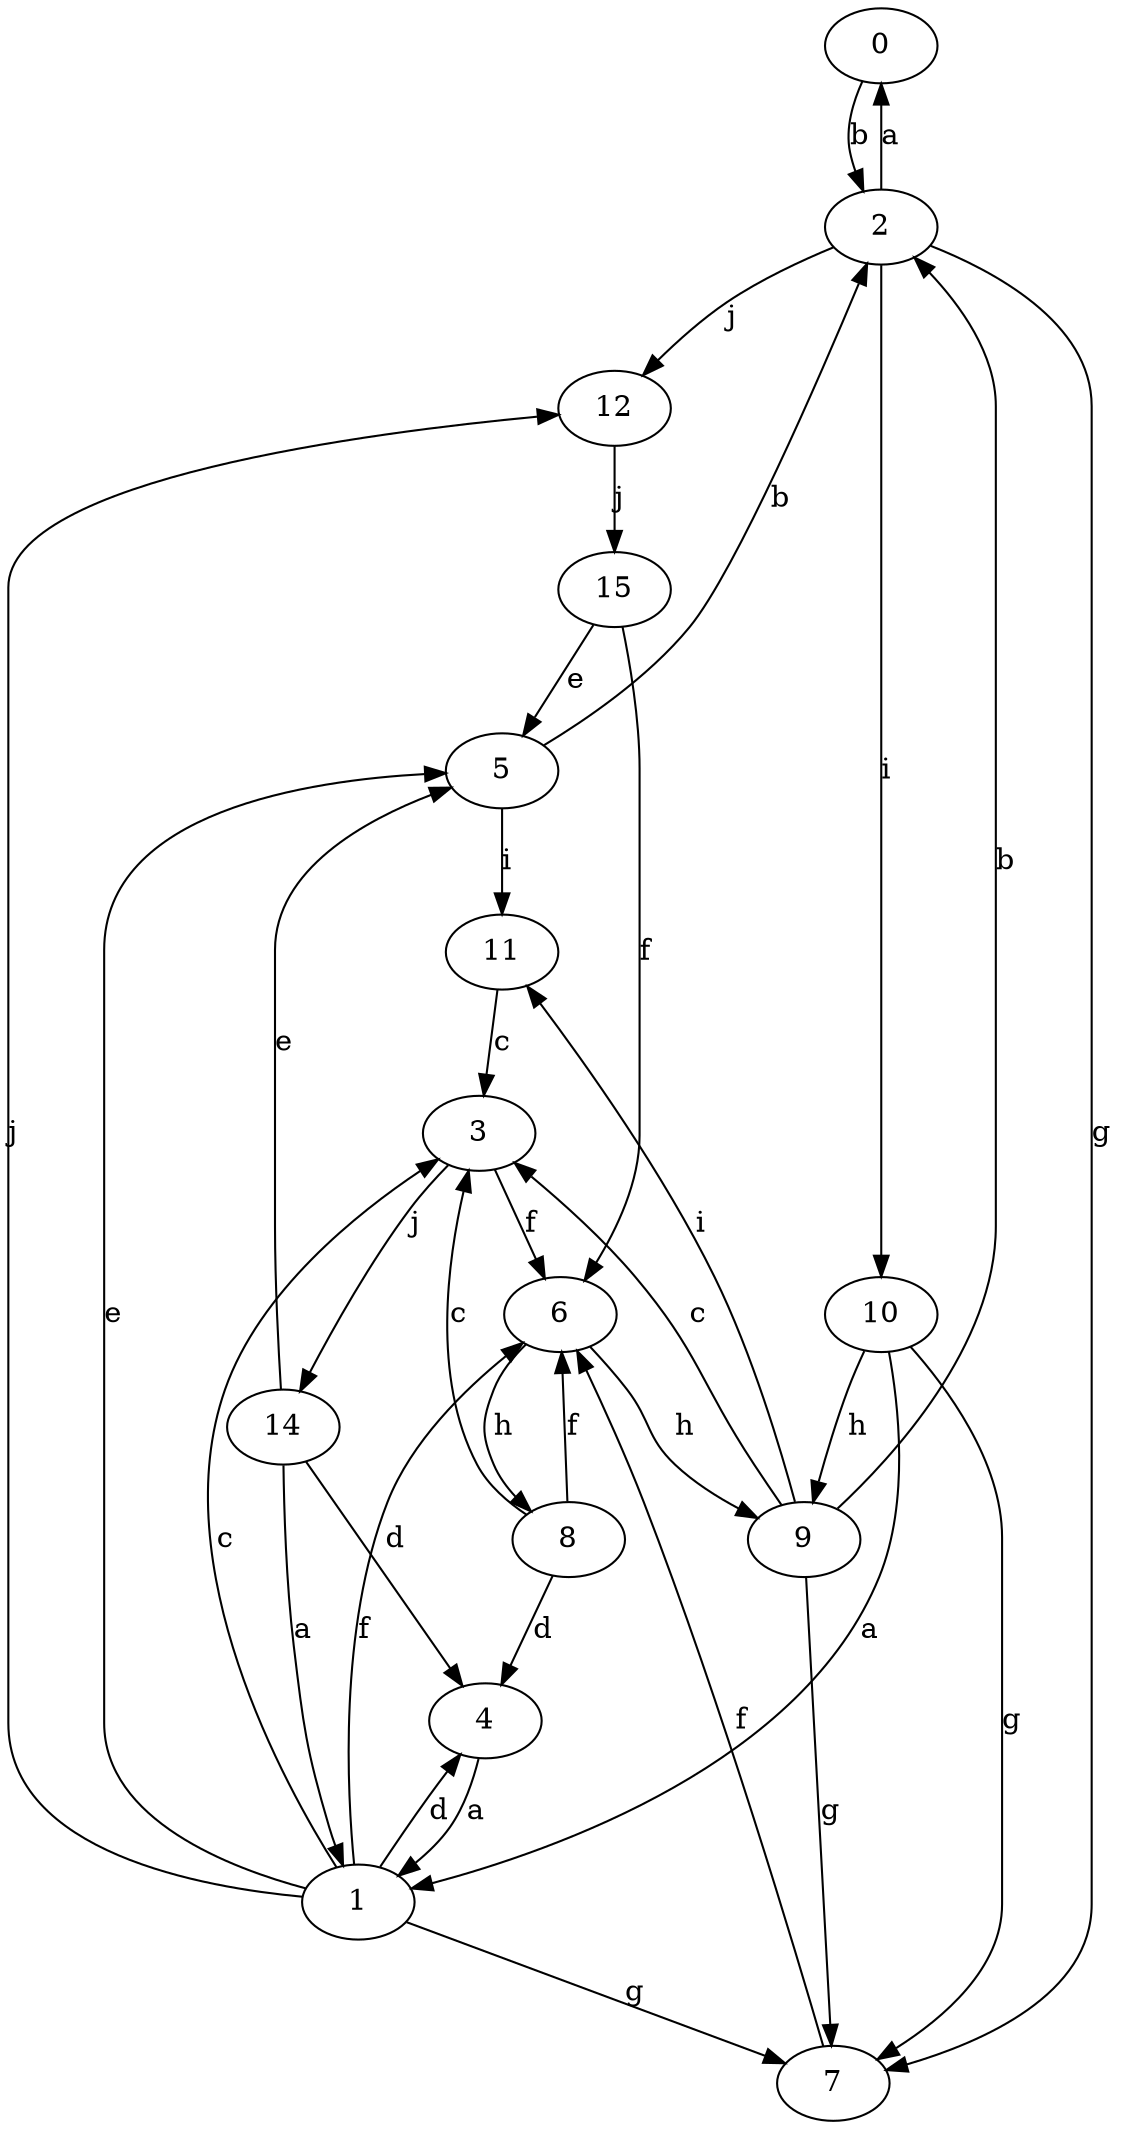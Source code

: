 strict digraph  {
0;
1;
2;
3;
4;
5;
6;
7;
8;
9;
10;
11;
12;
14;
15;
0 -> 2  [label=b];
1 -> 3  [label=c];
1 -> 4  [label=d];
1 -> 5  [label=e];
1 -> 6  [label=f];
1 -> 7  [label=g];
1 -> 12  [label=j];
2 -> 0  [label=a];
2 -> 7  [label=g];
2 -> 10  [label=i];
2 -> 12  [label=j];
3 -> 6  [label=f];
3 -> 14  [label=j];
4 -> 1  [label=a];
5 -> 2  [label=b];
5 -> 11  [label=i];
6 -> 8  [label=h];
6 -> 9  [label=h];
7 -> 6  [label=f];
8 -> 3  [label=c];
8 -> 4  [label=d];
8 -> 6  [label=f];
9 -> 2  [label=b];
9 -> 3  [label=c];
9 -> 7  [label=g];
9 -> 11  [label=i];
10 -> 1  [label=a];
10 -> 7  [label=g];
10 -> 9  [label=h];
11 -> 3  [label=c];
12 -> 15  [label=j];
14 -> 1  [label=a];
14 -> 4  [label=d];
14 -> 5  [label=e];
15 -> 5  [label=e];
15 -> 6  [label=f];
}
